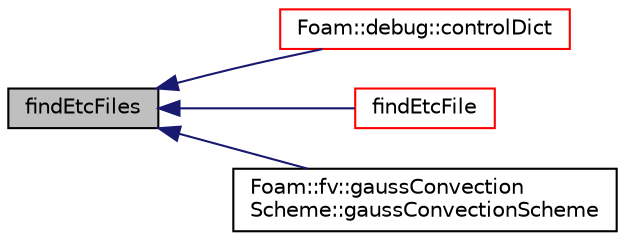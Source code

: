 digraph "findEtcFiles"
{
  bgcolor="transparent";
  edge [fontname="Helvetica",fontsize="10",labelfontname="Helvetica",labelfontsize="10"];
  node [fontname="Helvetica",fontsize="10",shape=record];
  rankdir="LR";
  Node1 [label="findEtcFiles",height=0.2,width=0.4,color="black", fillcolor="grey75", style="filled", fontcolor="black"];
  Node1 -> Node2 [dir="back",color="midnightblue",fontsize="10",style="solid",fontname="Helvetica"];
  Node2 [label="Foam::debug::controlDict",height=0.2,width=0.4,color="red",URL="$a10744.html#a99ec32314c649e103ec5b70effea2d96",tooltip="The central control dictionary. "];
  Node1 -> Node3 [dir="back",color="midnightblue",fontsize="10",style="solid",fontname="Helvetica"];
  Node3 [label="findEtcFile",height=0.2,width=0.4,color="red",URL="$a10725.html#a64e4ef2dd826f43aabfdda9dcd8ba711",tooltip="Search for a file using findEtcFiles. "];
  Node1 -> Node4 [dir="back",color="midnightblue",fontsize="10",style="solid",fontname="Helvetica"];
  Node4 [label="Foam::fv::gaussConvection\lScheme::gaussConvectionScheme",height=0.2,width=0.4,color="black",URL="$a00903.html#aa9b19c02f50dec0beb32417f7df60761",tooltip="Construct from flux and Istream. "];
}
